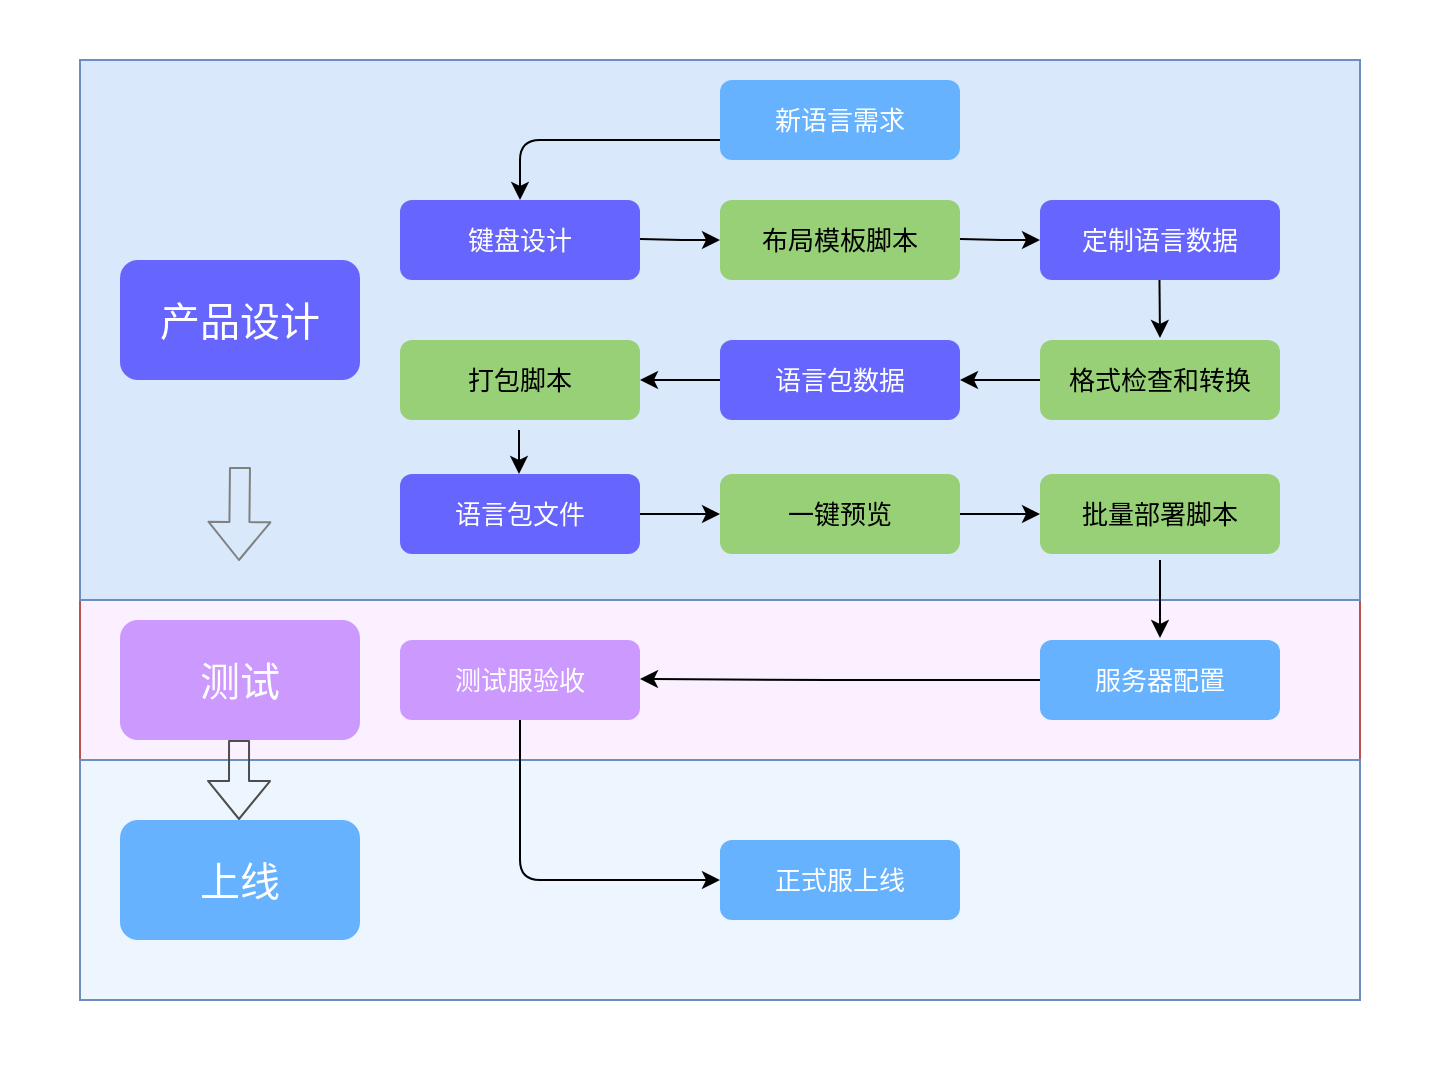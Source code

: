 <mxfile version="14.4.3" type="github">
  <diagram id="xOBQJXy0Ue40J4LOi7c3" name="Page-1">
    <mxGraphModel dx="1038" dy="548" grid="1" gridSize="10" guides="1" tooltips="1" connect="1" arrows="1" fold="1" page="1" pageScale="1" pageWidth="1169" pageHeight="1654" math="0" shadow="0">
      <root>
        <mxCell id="0" />
        <mxCell id="1" parent="0" />
        <mxCell id="9wywZuN-ud5n2_ETPoj8-13" value="" style="rounded=0;whiteSpace=wrap;html=1;shadow=0;fontSize=13;strokeColor=#b85450;fillColor=#FAF0FF;" vertex="1" parent="1">
          <mxGeometry x="80" y="900" width="640" height="130" as="geometry" />
        </mxCell>
        <mxCell id="9wywZuN-ud5n2_ETPoj8-11" value="" style="rounded=0;whiteSpace=wrap;html=1;fontSize=13;shadow=0;fillColor=#dae8fc;strokeColor=#6c8ebf;" vertex="1" parent="1">
          <mxGeometry x="80" y="680" width="640" height="270" as="geometry" />
        </mxCell>
        <mxCell id="efsipYV88HZfpGAUX3hU-22" value="" style="edgeStyle=orthogonalEdgeStyle;rounded=0;orthogonalLoop=1;jettySize=auto;html=1;" parent="1" edge="1">
          <mxGeometry relative="1" as="geometry">
            <mxPoint x="299.5" y="865" as="sourcePoint" />
            <mxPoint x="299.5" y="887" as="targetPoint" />
          </mxGeometry>
        </mxCell>
        <mxCell id="efsipYV88HZfpGAUX3hU-23" value="" style="edgeStyle=orthogonalEdgeStyle;rounded=0;orthogonalLoop=1;jettySize=auto;html=1;entryX=0;entryY=0.5;entryDx=0;entryDy=0;" parent="1" edge="1" target="RqDaoYSggY41LwrY34h8-11">
          <mxGeometry relative="1" as="geometry">
            <mxPoint x="360" y="769.5" as="sourcePoint" />
            <mxPoint x="390" y="769.5" as="targetPoint" />
          </mxGeometry>
        </mxCell>
        <mxCell id="efsipYV88HZfpGAUX3hU-18" value="" style="endArrow=classic;html=1;exitX=0;exitY=0.5;exitDx=0;exitDy=0;entryX=0.5;entryY=0;entryDx=0;entryDy=0;" parent="1" edge="1">
          <mxGeometry width="50" height="50" relative="1" as="geometry">
            <mxPoint x="400" y="720" as="sourcePoint" />
            <mxPoint x="300" y="750" as="targetPoint" />
            <Array as="points">
              <mxPoint x="300" y="720" />
            </Array>
          </mxGeometry>
        </mxCell>
        <mxCell id="efsipYV88HZfpGAUX3hU-34" value="" style="endArrow=classic;html=1;entryX=1;entryY=0.5;entryDx=0;entryDy=0;" parent="1" edge="1" target="RqDaoYSggY41LwrY34h8-20">
          <mxGeometry width="50" height="50" relative="1" as="geometry">
            <mxPoint x="560" y="840" as="sourcePoint" />
            <mxPoint x="530" y="840" as="targetPoint" />
          </mxGeometry>
        </mxCell>
        <mxCell id="wHggCsX_2gIJy1Te9Tja-1" value="" style="endArrow=classic;html=1;" parent="1" edge="1">
          <mxGeometry width="50" height="50" relative="1" as="geometry">
            <mxPoint x="619.733" y="790" as="sourcePoint" />
            <mxPoint x="620" y="819" as="targetPoint" />
            <Array as="points" />
          </mxGeometry>
        </mxCell>
        <mxCell id="RqDaoYSggY41LwrY34h8-2" value="" style="endArrow=classic;html=1;exitX=1;exitY=0.5;exitDx=0;exitDy=0;" parent="1" edge="1" source="RqDaoYSggY41LwrY34h8-17">
          <mxGeometry width="50" height="50" relative="1" as="geometry">
            <mxPoint x="620" y="960" as="sourcePoint" />
            <mxPoint x="560" y="907" as="targetPoint" />
            <Array as="points" />
          </mxGeometry>
        </mxCell>
        <mxCell id="RqDaoYSggY41LwrY34h8-7" value="&lt;span style=&quot;font-size: 13px;&quot;&gt;新语言需求&lt;/span&gt;" style="rounded=1;whiteSpace=wrap;html=1;strokeColor=none;fontSize=13;fontColor=#FFFFFF;fillColor=#66B2FF;" parent="1" vertex="1">
          <mxGeometry x="400" y="690" width="120" height="40" as="geometry" />
        </mxCell>
        <mxCell id="RqDaoYSggY41LwrY34h8-9" value="键盘设计" style="rounded=1;whiteSpace=wrap;html=1;fillColor=#6666FF;fontColor=#FFFFFF;strokeColor=none;fontSize=13;" parent="1" vertex="1">
          <mxGeometry x="240" y="750" width="120" height="40" as="geometry" />
        </mxCell>
        <mxCell id="RqDaoYSggY41LwrY34h8-11" value="布局模板脚本" style="rounded=1;whiteSpace=wrap;html=1;fillColor=#97D077;strokeColor=none;fontSize=13;" parent="1" vertex="1">
          <mxGeometry x="400" y="750" width="120" height="40" as="geometry" />
        </mxCell>
        <mxCell id="RqDaoYSggY41LwrY34h8-12" value="格式检查和转换" style="rounded=1;whiteSpace=wrap;html=1;fillColor=#97D077;strokeColor=none;fontSize=13;" parent="1" vertex="1">
          <mxGeometry x="560" y="820" width="120" height="40" as="geometry" />
        </mxCell>
        <mxCell id="RqDaoYSggY41LwrY34h8-13" value="打包脚本" style="rounded=1;whiteSpace=wrap;html=1;fillColor=#97D077;strokeColor=none;fontSize=13;" parent="1" vertex="1">
          <mxGeometry x="240" y="820" width="120" height="40" as="geometry" />
        </mxCell>
        <mxCell id="RqDaoYSggY41LwrY34h8-14" value="批量部署脚本" style="rounded=1;whiteSpace=wrap;html=1;fillColor=#97D077;strokeColor=none;fontSize=13;" parent="1" vertex="1">
          <mxGeometry x="560" y="887" width="120" height="40" as="geometry" />
        </mxCell>
        <mxCell id="RqDaoYSggY41LwrY34h8-15" value="定制语言数据" style="rounded=1;whiteSpace=wrap;html=1;strokeColor=none;fillColor=#6666FF;fontColor=#FFFFFF;fontSize=13;" parent="1" vertex="1">
          <mxGeometry x="560" y="750" width="120" height="40" as="geometry" />
        </mxCell>
        <mxCell id="RqDaoYSggY41LwrY34h8-16" value="语言包文件" style="rounded=1;whiteSpace=wrap;html=1;fillColor=#6666FF;strokeColor=none;fontColor=#FFFFFF;fontSize=13;" parent="1" vertex="1">
          <mxGeometry x="240" y="887" width="120" height="40" as="geometry" />
        </mxCell>
        <mxCell id="RqDaoYSggY41LwrY34h8-17" value="一键预览" style="rounded=1;whiteSpace=wrap;html=1;fillColor=#97D077;strokeColor=none;fontSize=13;" parent="1" vertex="1">
          <mxGeometry x="400" y="887" width="120" height="40" as="geometry" />
        </mxCell>
        <mxCell id="RqDaoYSggY41LwrY34h8-20" value="语言包数据" style="rounded=1;whiteSpace=wrap;html=1;fontColor=#FFFFFF;strokeColor=none;fillColor=#6666FF;fontSize=13;" parent="1" vertex="1">
          <mxGeometry x="400" y="820" width="120" height="40" as="geometry" />
        </mxCell>
        <mxCell id="RqDaoYSggY41LwrY34h8-27" value="&lt;font style=&quot;font-size: 20px&quot;&gt;产品设计&lt;/font&gt;" style="rounded=1;whiteSpace=wrap;html=1;fontColor=#ffffff;fillColor=#6666FF;strokeColor=none;" parent="1" vertex="1">
          <mxGeometry x="100" y="780" width="120" height="60" as="geometry" />
        </mxCell>
        <mxCell id="9wywZuN-ud5n2_ETPoj8-3" value="" style="edgeStyle=orthogonalEdgeStyle;rounded=0;orthogonalLoop=1;jettySize=auto;html=1;entryX=0;entryY=0.5;entryDx=0;entryDy=0;" edge="1" parent="1" target="RqDaoYSggY41LwrY34h8-15">
          <mxGeometry relative="1" as="geometry">
            <mxPoint x="520" y="769.5" as="sourcePoint" />
            <mxPoint x="550" y="769.5" as="targetPoint" />
          </mxGeometry>
        </mxCell>
        <mxCell id="9wywZuN-ud5n2_ETPoj8-4" value="" style="endArrow=classic;html=1;entryX=1;entryY=0.5;entryDx=0;entryDy=0;" edge="1" parent="1">
          <mxGeometry width="50" height="50" relative="1" as="geometry">
            <mxPoint x="400" y="840" as="sourcePoint" />
            <mxPoint x="360" y="840" as="targetPoint" />
          </mxGeometry>
        </mxCell>
        <mxCell id="9wywZuN-ud5n2_ETPoj8-6" value="" style="edgeStyle=orthogonalEdgeStyle;rounded=0;orthogonalLoop=1;jettySize=auto;html=1;entryX=0;entryY=0.5;entryDx=0;entryDy=0;exitX=1;exitY=0.5;exitDx=0;exitDy=0;" edge="1" parent="1" source="RqDaoYSggY41LwrY34h8-16" target="RqDaoYSggY41LwrY34h8-17">
          <mxGeometry relative="1" as="geometry">
            <mxPoint x="530" y="779.5" as="sourcePoint" />
            <mxPoint x="570" y="780" as="targetPoint" />
          </mxGeometry>
        </mxCell>
        <mxCell id="efsipYV88HZfpGAUX3hU-29" value="" style="edgeStyle=orthogonalEdgeStyle;rounded=0;orthogonalLoop=1;jettySize=auto;html=1;exitX=0;exitY=0.5;exitDx=0;exitDy=0;" parent="1" edge="1" source="RqDaoYSggY41LwrY34h8-18">
          <mxGeometry relative="1" as="geometry">
            <mxPoint x="550" y="990" as="sourcePoint" />
            <mxPoint x="360" y="989.5" as="targetPoint" />
            <Array as="points">
              <mxPoint x="455" y="990" />
            </Array>
          </mxGeometry>
        </mxCell>
        <mxCell id="efsipYV88HZfpGAUX3hU-35" value="" style="endArrow=classic;html=1;" parent="1" edge="1">
          <mxGeometry width="50" height="50" relative="1" as="geometry">
            <mxPoint x="620" y="930" as="sourcePoint" />
            <mxPoint x="620" y="969" as="targetPoint" />
          </mxGeometry>
        </mxCell>
        <mxCell id="RqDaoYSggY41LwrY34h8-18" value="服务器配置" style="rounded=1;whiteSpace=wrap;html=1;fontSize=13;strokeColor=none;fillColor=#66B2FF;fontColor=#FFFFFF;" parent="1" vertex="1">
          <mxGeometry x="560" y="970" width="120" height="40" as="geometry" />
        </mxCell>
        <mxCell id="RqDaoYSggY41LwrY34h8-19" value="测试服验收" style="rounded=1;whiteSpace=wrap;html=1;strokeColor=none;fontColor=#FFFFFF;fontSize=13;fillColor=#CC99FF;" parent="1" vertex="1">
          <mxGeometry x="240" y="970" width="120" height="40" as="geometry" />
        </mxCell>
        <mxCell id="RqDaoYSggY41LwrY34h8-25" value="&lt;font style=&quot;font-size: 20px&quot;&gt;测试&lt;/font&gt;" style="rounded=1;whiteSpace=wrap;html=1;fontColor=#ffffff;strokeColor=none;fillColor=#CC99FF;" parent="1" vertex="1">
          <mxGeometry x="100" y="960" width="120" height="60" as="geometry" />
        </mxCell>
        <mxCell id="9wywZuN-ud5n2_ETPoj8-14" value="" style="rounded=0;whiteSpace=wrap;html=1;shadow=0;strokeColor=#6c8ebf;fontSize=13;fillColor=#EDF6FF;" vertex="1" parent="1">
          <mxGeometry x="80" y="1030" width="640" height="120" as="geometry" />
        </mxCell>
        <mxCell id="RqDaoYSggY41LwrY34h8-4" value="" style="endArrow=classic;html=1;exitX=0.5;exitY=1;exitDx=0;exitDy=0;entryX=0;entryY=0.5;entryDx=0;entryDy=0;" parent="1" target="RqDaoYSggY41LwrY34h8-8" edge="1">
          <mxGeometry width="50" height="50" relative="1" as="geometry">
            <mxPoint x="300" y="1010" as="sourcePoint" />
            <mxPoint x="400" y="1060" as="targetPoint" />
            <Array as="points">
              <mxPoint x="300" y="1090" />
            </Array>
          </mxGeometry>
        </mxCell>
        <mxCell id="RqDaoYSggY41LwrY34h8-8" value="正式服上线" style="rounded=1;whiteSpace=wrap;html=1;strokeColor=none;fontColor=#FFFFFF;fontSize=13;fillColor=#66B2FF;" parent="1" vertex="1">
          <mxGeometry x="400" y="1070" width="120" height="40" as="geometry" />
        </mxCell>
        <mxCell id="RqDaoYSggY41LwrY34h8-26" value="&lt;font style=&quot;font-size: 20px&quot;&gt;上线&lt;/font&gt;" style="rounded=1;whiteSpace=wrap;html=1;fontColor=#ffffff;strokeColor=none;fillColor=#66B2FF;" parent="1" vertex="1">
          <mxGeometry x="100" y="1060" width="120" height="60" as="geometry" />
        </mxCell>
        <mxCell id="9wywZuN-ud5n2_ETPoj8-2" value="" style="shape=flexArrow;endArrow=classic;html=1;fontColor=#CCCCCC;strokeColor=#4D4D4D;exitX=0.496;exitY=1;exitDx=0;exitDy=0;exitPerimeter=0;" edge="1" parent="1" source="RqDaoYSggY41LwrY34h8-25">
          <mxGeometry width="50" height="50" relative="1" as="geometry">
            <mxPoint x="160" y="1030" as="sourcePoint" />
            <mxPoint x="159.5" y="1060" as="targetPoint" />
          </mxGeometry>
        </mxCell>
        <mxCell id="9wywZuN-ud5n2_ETPoj8-1" value="" style="shape=flexArrow;endArrow=classic;html=1;fontColor=#CCCCCC;strokeColor=#808080;" edge="1" parent="1">
          <mxGeometry width="50" height="50" relative="1" as="geometry">
            <mxPoint x="160" y="883.5" as="sourcePoint" />
            <mxPoint x="159.5" y="930.5" as="targetPoint" />
          </mxGeometry>
        </mxCell>
        <mxCell id="9wywZuN-ud5n2_ETPoj8-16" value="" style="rounded=0;whiteSpace=wrap;html=1;shadow=0;gradientColor=none;fontSize=13;fontColor=#FFFFFF;fillColor=none;strokeColor=none;" vertex="1" parent="1">
          <mxGeometry x="40" y="650" width="720" height="540" as="geometry" />
        </mxCell>
      </root>
    </mxGraphModel>
  </diagram>
</mxfile>
